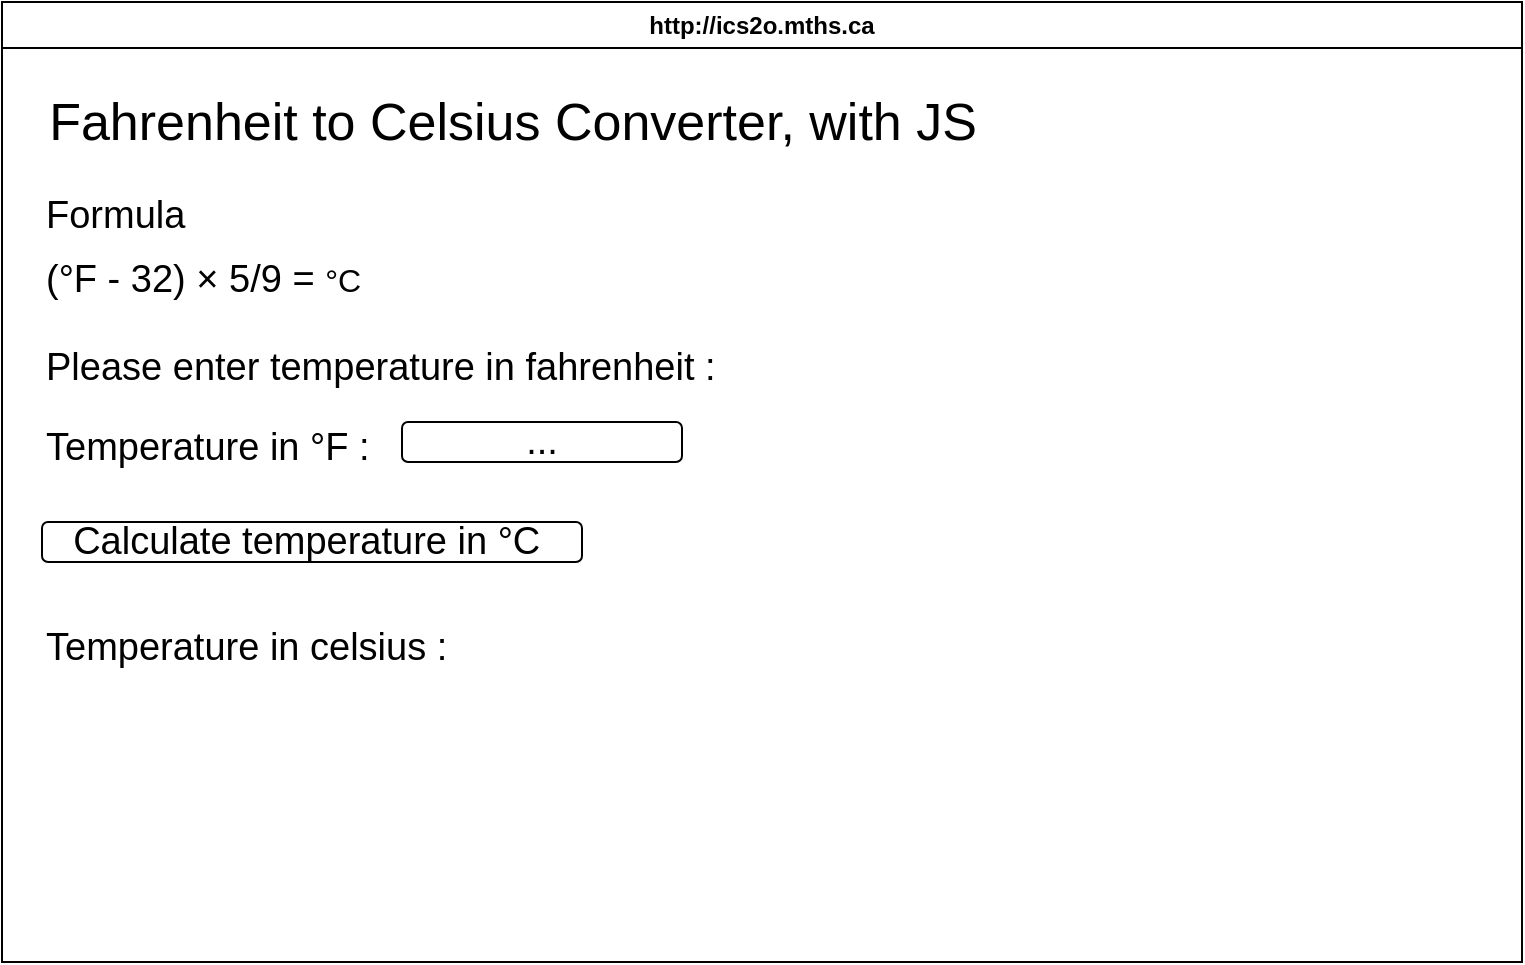<mxfile>
    <diagram id="HIP3nbAZw_EuaXWnEj3U" name="Page-1">
        <mxGraphModel dx="911" dy="645" grid="1" gridSize="10" guides="1" tooltips="1" connect="1" arrows="1" fold="1" page="1" pageScale="1" pageWidth="850" pageHeight="1100" math="0" shadow="0">
            <root>
                <mxCell id="0"/>
                <mxCell id="1" parent="0"/>
                <mxCell id="7" value="http://ics2o.mths.ca" style="swimlane;whiteSpace=wrap;html=1;" parent="1" vertex="1">
                    <mxGeometry x="40" y="40" width="760" height="480" as="geometry"/>
                </mxCell>
                <mxCell id="9" value="http://ics2o.mths.ca" style="swimlane;whiteSpace=wrap;html=1;" vertex="1" parent="1">
                    <mxGeometry x="40" y="40" width="760" height="480" as="geometry"/>
                </mxCell>
                <mxCell id="10" value="http://ics2o.mths.ca" style="swimlane;whiteSpace=wrap;html=1;" vertex="1" parent="1">
                    <mxGeometry x="40" y="40" width="760" height="480" as="geometry"/>
                </mxCell>
                <mxCell id="11" value="http://ics2o.mths.ca" style="swimlane;whiteSpace=wrap;html=1;" vertex="1" parent="1">
                    <mxGeometry x="40" y="40" width="760" height="480" as="geometry"/>
                </mxCell>
                <mxCell id="12" value="&lt;span style=&quot;font-size: 26px;&quot;&gt;Fahrenheit to Celsius Converter, with JS&lt;/span&gt;" style="text;html=1;align=center;verticalAlign=middle;resizable=0;points=[];autosize=1;strokeColor=none;fillColor=none;" vertex="1" parent="11">
                    <mxGeometry x="10" y="40" width="490" height="40" as="geometry"/>
                </mxCell>
                <mxCell id="13" value="&lt;font color=&quot;#000000&quot;&gt;&lt;font style=&quot;font-size: 19px;&quot;&gt;&lt;span style=&quot;font-size: 19px;&quot;&gt;Formula&amp;nbsp;&lt;br&gt;&lt;/span&gt;&lt;/font&gt;&lt;/font&gt;&lt;font style=&quot;&quot;&gt;&lt;font color=&quot;#000000&quot;&gt;&lt;font style=&quot;font-size: 19px;&quot;&gt;(°F - 32)&amp;nbsp;× 5/9 =&amp;nbsp;&lt;/font&gt;&lt;span style=&quot;font-family: arial, sans-serif; font-size: 16px;&quot;&gt;°C&lt;/span&gt;&lt;/font&gt;&lt;br&gt;&lt;/font&gt;" style="text;html=1;align=left;verticalAlign=middle;resizable=0;points=[];autosize=1;strokeColor=none;fillColor=none;fontSize=26;" vertex="1" parent="11">
                    <mxGeometry x="20" y="80" width="180" height="80" as="geometry"/>
                </mxCell>
                <mxCell id="14" value="&lt;font style=&quot;font-size: 19px;&quot;&gt;Please enter temperature in fahrenheit :&lt;br&gt;&lt;/font&gt;" style="text;html=1;align=left;verticalAlign=middle;resizable=0;points=[];autosize=1;strokeColor=none;fillColor=none;fontSize=26;" vertex="1" parent="11">
                    <mxGeometry x="20" y="160" width="360" height="40" as="geometry"/>
                </mxCell>
                <mxCell id="15" value="&lt;font style=&quot;font-size: 19px;&quot;&gt;Temperature in °F :&lt;br&gt;&lt;/font&gt;" style="text;html=1;align=left;verticalAlign=middle;resizable=0;points=[];autosize=1;strokeColor=none;fillColor=none;fontSize=26;" vertex="1" parent="11">
                    <mxGeometry x="20" y="200" width="190" height="40" as="geometry"/>
                </mxCell>
                <mxCell id="16" value="..." style="rounded=1;whiteSpace=wrap;html=1;fontSize=19;" vertex="1" parent="11">
                    <mxGeometry x="200" y="210" width="140" height="20" as="geometry"/>
                </mxCell>
                <mxCell id="17" value="Calculate temperature in&amp;nbsp;°C&amp;nbsp;" style="rounded=1;whiteSpace=wrap;html=1;fontSize=19;" vertex="1" parent="11">
                    <mxGeometry x="20" y="260" width="270" height="20" as="geometry"/>
                </mxCell>
                <mxCell id="18" value="&lt;font style=&quot;font-size: 19px;&quot;&gt;Temperature in celsius :&lt;br&gt;&lt;/font&gt;" style="text;html=1;align=left;verticalAlign=middle;resizable=0;points=[];autosize=1;strokeColor=none;fillColor=none;fontSize=26;" vertex="1" parent="11">
                    <mxGeometry x="20" y="300" width="220" height="40" as="geometry"/>
                </mxCell>
                <mxCell id="20" value="" style="shape=image;verticalLabelPosition=bottom;labelBackgroundColor=default;verticalAlign=top;aspect=fixed;imageAspect=0;image=https://www.joydeepdeb.com/images/temperature.jpg;" vertex="1" parent="11">
                    <mxGeometry x="385" y="125.5" width="360" height="189" as="geometry"/>
                </mxCell>
            </root>
        </mxGraphModel>
    </diagram>
</mxfile>